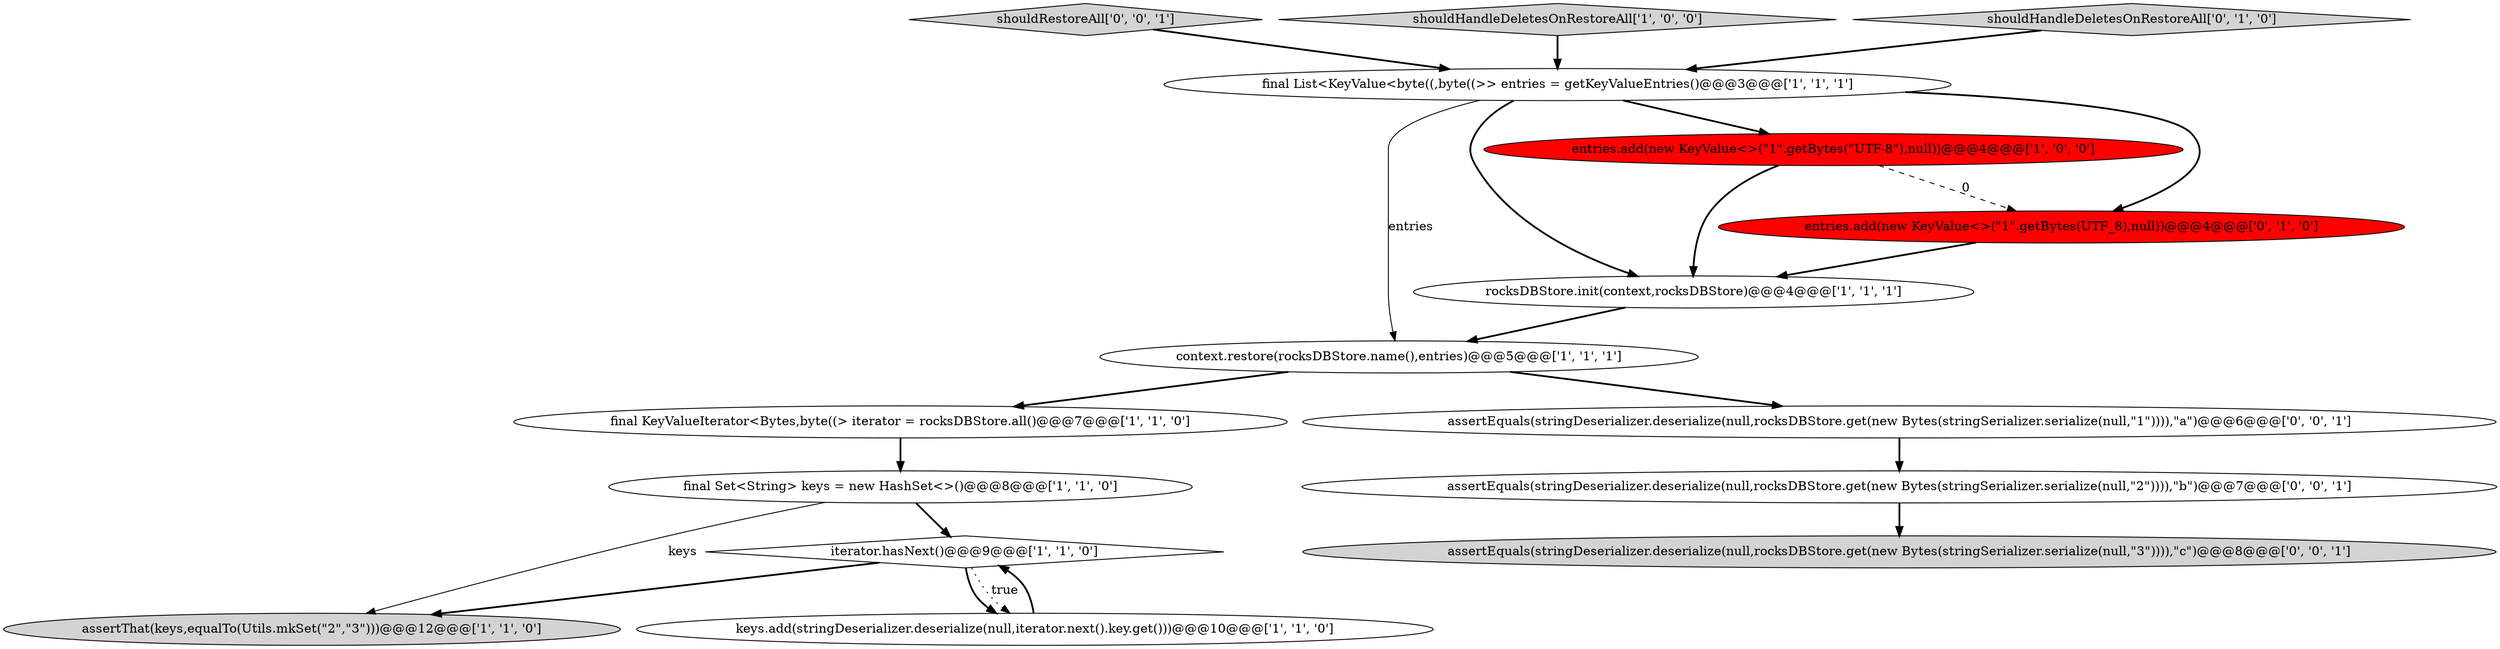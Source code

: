 digraph {
4 [style = filled, label = "final Set<String> keys = new HashSet<>()@@@8@@@['1', '1', '0']", fillcolor = white, shape = ellipse image = "AAA0AAABBB1BBB"];
1 [style = filled, label = "final List<KeyValue<byte((,byte((>> entries = getKeyValueEntries()@@@3@@@['1', '1', '1']", fillcolor = white, shape = ellipse image = "AAA0AAABBB1BBB"];
6 [style = filled, label = "assertThat(keys,equalTo(Utils.mkSet(\"2\",\"3\")))@@@12@@@['1', '1', '0']", fillcolor = lightgray, shape = ellipse image = "AAA0AAABBB1BBB"];
14 [style = filled, label = "assertEquals(stringDeserializer.deserialize(null,rocksDBStore.get(new Bytes(stringSerializer.serialize(null,\"2\")))),\"b\")@@@7@@@['0', '0', '1']", fillcolor = white, shape = ellipse image = "AAA0AAABBB3BBB"];
9 [style = filled, label = "iterator.hasNext()@@@9@@@['1', '1', '0']", fillcolor = white, shape = diamond image = "AAA0AAABBB1BBB"];
15 [style = filled, label = "shouldRestoreAll['0', '0', '1']", fillcolor = lightgray, shape = diamond image = "AAA0AAABBB3BBB"];
8 [style = filled, label = "final KeyValueIterator<Bytes,byte((> iterator = rocksDBStore.all()@@@7@@@['1', '1', '0']", fillcolor = white, shape = ellipse image = "AAA0AAABBB1BBB"];
2 [style = filled, label = "entries.add(new KeyValue<>(\"1\".getBytes(\"UTF-8\"),null))@@@4@@@['1', '0', '0']", fillcolor = red, shape = ellipse image = "AAA1AAABBB1BBB"];
5 [style = filled, label = "shouldHandleDeletesOnRestoreAll['1', '0', '0']", fillcolor = lightgray, shape = diamond image = "AAA0AAABBB1BBB"];
7 [style = filled, label = "keys.add(stringDeserializer.deserialize(null,iterator.next().key.get()))@@@10@@@['1', '1', '0']", fillcolor = white, shape = ellipse image = "AAA0AAABBB1BBB"];
12 [style = filled, label = "assertEquals(stringDeserializer.deserialize(null,rocksDBStore.get(new Bytes(stringSerializer.serialize(null,\"3\")))),\"c\")@@@8@@@['0', '0', '1']", fillcolor = lightgray, shape = ellipse image = "AAA0AAABBB3BBB"];
11 [style = filled, label = "entries.add(new KeyValue<>(\"1\".getBytes(UTF_8),null))@@@4@@@['0', '1', '0']", fillcolor = red, shape = ellipse image = "AAA1AAABBB2BBB"];
0 [style = filled, label = "context.restore(rocksDBStore.name(),entries)@@@5@@@['1', '1', '1']", fillcolor = white, shape = ellipse image = "AAA0AAABBB1BBB"];
3 [style = filled, label = "rocksDBStore.init(context,rocksDBStore)@@@4@@@['1', '1', '1']", fillcolor = white, shape = ellipse image = "AAA0AAABBB1BBB"];
13 [style = filled, label = "assertEquals(stringDeserializer.deserialize(null,rocksDBStore.get(new Bytes(stringSerializer.serialize(null,\"1\")))),\"a\")@@@6@@@['0', '0', '1']", fillcolor = white, shape = ellipse image = "AAA0AAABBB3BBB"];
10 [style = filled, label = "shouldHandleDeletesOnRestoreAll['0', '1', '0']", fillcolor = lightgray, shape = diamond image = "AAA0AAABBB2BBB"];
4->9 [style = bold, label=""];
1->0 [style = solid, label="entries"];
0->13 [style = bold, label=""];
2->3 [style = bold, label=""];
1->3 [style = bold, label=""];
9->7 [style = bold, label=""];
3->0 [style = bold, label=""];
1->11 [style = bold, label=""];
9->6 [style = bold, label=""];
7->9 [style = bold, label=""];
4->6 [style = solid, label="keys"];
5->1 [style = bold, label=""];
11->3 [style = bold, label=""];
14->12 [style = bold, label=""];
0->8 [style = bold, label=""];
2->11 [style = dashed, label="0"];
1->2 [style = bold, label=""];
8->4 [style = bold, label=""];
9->7 [style = dotted, label="true"];
10->1 [style = bold, label=""];
13->14 [style = bold, label=""];
15->1 [style = bold, label=""];
}
